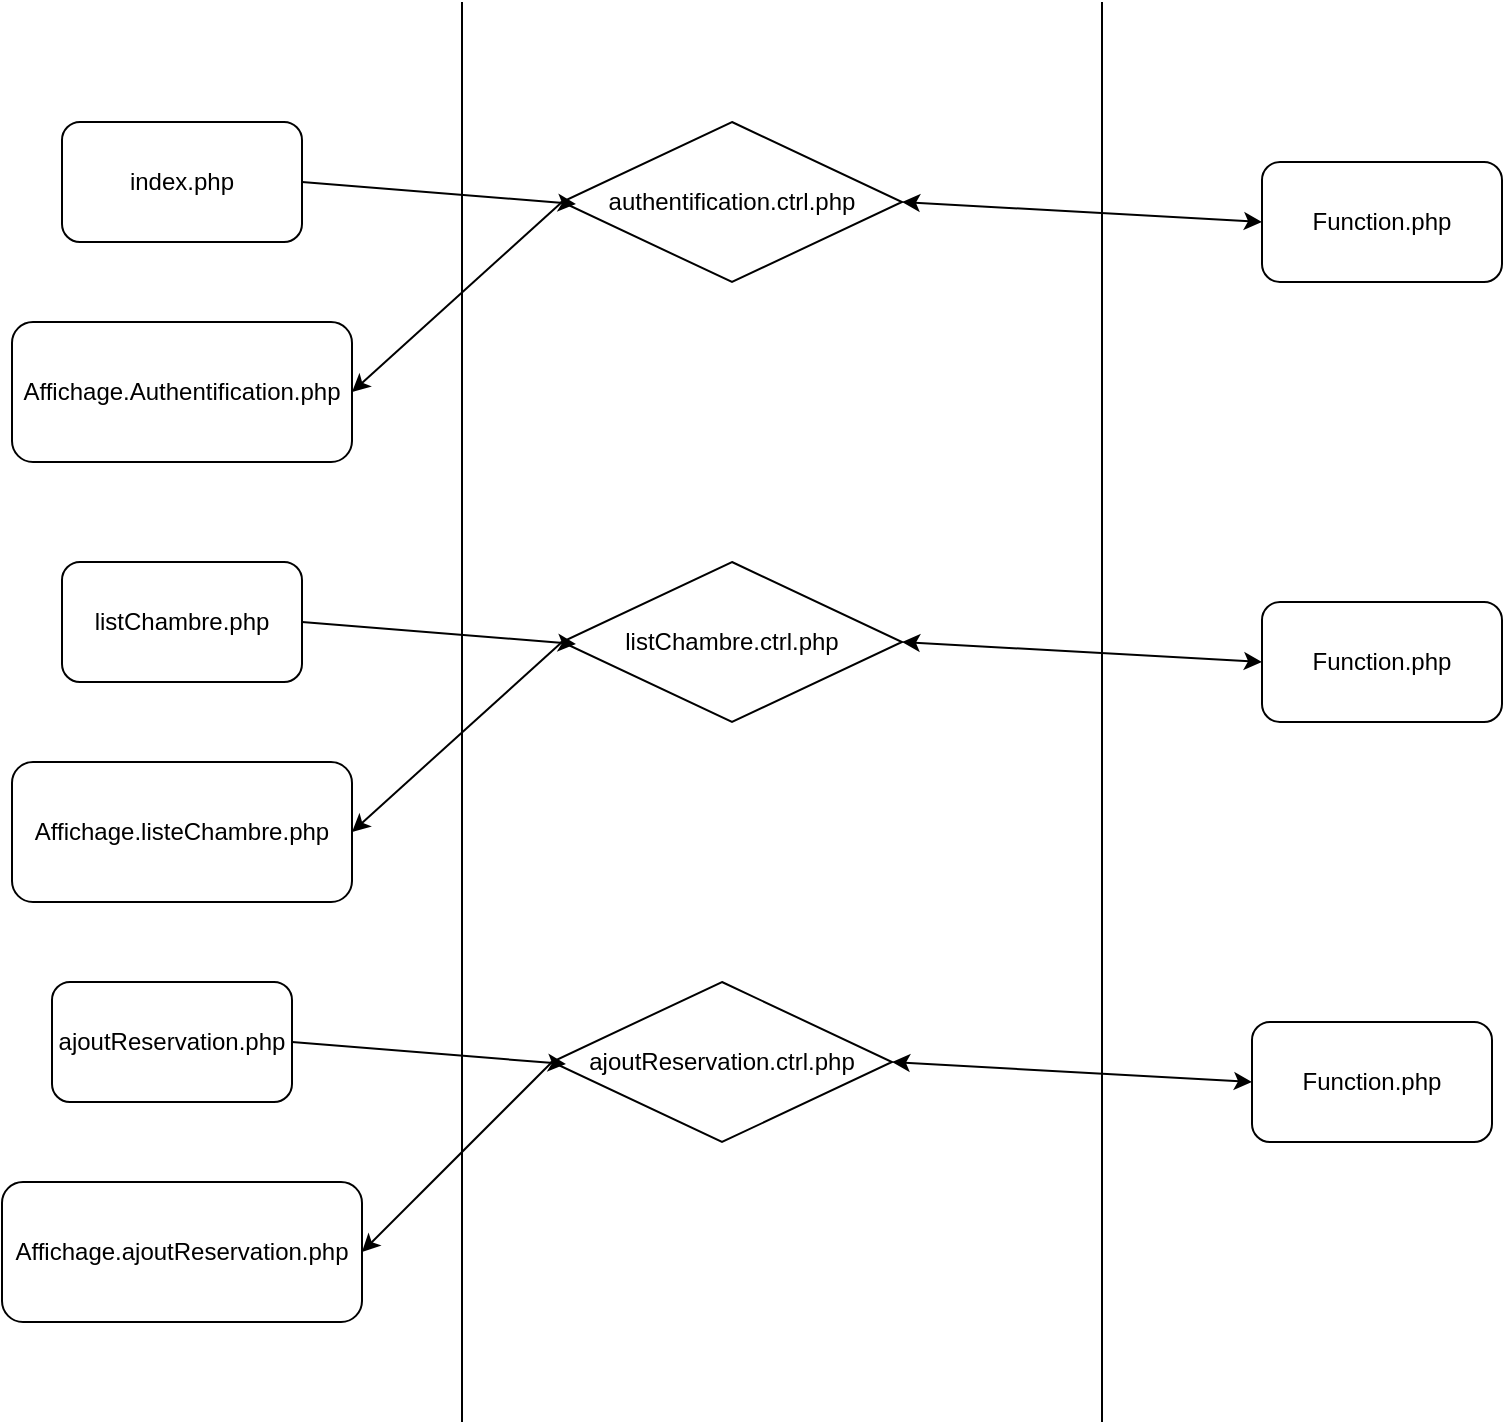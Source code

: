 <mxfile version="21.5.2" type="device">
  <diagram name="Page-1" id="HPhnUoFw0Fnk64IFHmzL">
    <mxGraphModel dx="1434" dy="696" grid="1" gridSize="10" guides="1" tooltips="1" connect="1" arrows="1" fold="1" page="1" pageScale="1" pageWidth="827" pageHeight="1169" math="0" shadow="0">
      <root>
        <mxCell id="0" />
        <mxCell id="1" parent="0" />
        <mxCell id="a3CLxq28i4uvp-SdU6q9-1" value="index.php" style="rounded=1;whiteSpace=wrap;html=1;" vertex="1" parent="1">
          <mxGeometry x="40" y="100" width="120" height="60" as="geometry" />
        </mxCell>
        <mxCell id="a3CLxq28i4uvp-SdU6q9-2" value="" style="endArrow=none;html=1;rounded=0;" edge="1" parent="1">
          <mxGeometry width="50" height="50" relative="1" as="geometry">
            <mxPoint x="240" y="750" as="sourcePoint" />
            <mxPoint x="240" y="40" as="targetPoint" />
          </mxGeometry>
        </mxCell>
        <mxCell id="a3CLxq28i4uvp-SdU6q9-3" value="authentification.ctrl.php" style="rhombus;whiteSpace=wrap;html=1;" vertex="1" parent="1">
          <mxGeometry x="290" y="100" width="170" height="80" as="geometry" />
        </mxCell>
        <mxCell id="a3CLxq28i4uvp-SdU6q9-4" value="" style="endArrow=none;html=1;rounded=0;" edge="1" parent="1">
          <mxGeometry width="50" height="50" relative="1" as="geometry">
            <mxPoint x="560" y="750" as="sourcePoint" />
            <mxPoint x="560" y="40" as="targetPoint" />
          </mxGeometry>
        </mxCell>
        <mxCell id="a3CLxq28i4uvp-SdU6q9-5" value="" style="endArrow=classic;html=1;rounded=0;exitX=1;exitY=0.5;exitDx=0;exitDy=0;entryX=0.041;entryY=0.513;entryDx=0;entryDy=0;entryPerimeter=0;" edge="1" parent="1" source="a3CLxq28i4uvp-SdU6q9-1" target="a3CLxq28i4uvp-SdU6q9-3">
          <mxGeometry width="50" height="50" relative="1" as="geometry">
            <mxPoint x="390" y="410" as="sourcePoint" />
            <mxPoint x="440" y="360" as="targetPoint" />
          </mxGeometry>
        </mxCell>
        <mxCell id="a3CLxq28i4uvp-SdU6q9-6" value="Affichage.Authentification.php" style="rounded=1;whiteSpace=wrap;html=1;" vertex="1" parent="1">
          <mxGeometry x="15" y="200" width="170" height="70" as="geometry" />
        </mxCell>
        <mxCell id="a3CLxq28i4uvp-SdU6q9-7" value="Function.php" style="rounded=1;whiteSpace=wrap;html=1;" vertex="1" parent="1">
          <mxGeometry x="640" y="120" width="120" height="60" as="geometry" />
        </mxCell>
        <mxCell id="a3CLxq28i4uvp-SdU6q9-8" value="" style="endArrow=classic;startArrow=classic;html=1;rounded=0;exitX=1;exitY=0.5;exitDx=0;exitDy=0;entryX=0;entryY=0.5;entryDx=0;entryDy=0;" edge="1" parent="1" source="a3CLxq28i4uvp-SdU6q9-3" target="a3CLxq28i4uvp-SdU6q9-7">
          <mxGeometry width="50" height="50" relative="1" as="geometry">
            <mxPoint x="580" y="200" as="sourcePoint" />
            <mxPoint x="630" y="150" as="targetPoint" />
          </mxGeometry>
        </mxCell>
        <mxCell id="a3CLxq28i4uvp-SdU6q9-9" value="" style="endArrow=classic;html=1;rounded=0;exitX=0;exitY=0.5;exitDx=0;exitDy=0;entryX=1;entryY=0.5;entryDx=0;entryDy=0;" edge="1" parent="1" source="a3CLxq28i4uvp-SdU6q9-3" target="a3CLxq28i4uvp-SdU6q9-6">
          <mxGeometry width="50" height="50" relative="1" as="geometry">
            <mxPoint x="390" y="410" as="sourcePoint" />
            <mxPoint x="440" y="360" as="targetPoint" />
          </mxGeometry>
        </mxCell>
        <mxCell id="a3CLxq28i4uvp-SdU6q9-17" value="listChambre.php" style="rounded=1;whiteSpace=wrap;html=1;" vertex="1" parent="1">
          <mxGeometry x="40" y="320" width="120" height="60" as="geometry" />
        </mxCell>
        <mxCell id="a3CLxq28i4uvp-SdU6q9-18" value="listChambre.ctrl.php" style="rhombus;whiteSpace=wrap;html=1;" vertex="1" parent="1">
          <mxGeometry x="290" y="320" width="170" height="80" as="geometry" />
        </mxCell>
        <mxCell id="a3CLxq28i4uvp-SdU6q9-19" value="" style="endArrow=classic;html=1;rounded=0;exitX=1;exitY=0.5;exitDx=0;exitDy=0;entryX=0.041;entryY=0.513;entryDx=0;entryDy=0;entryPerimeter=0;" edge="1" parent="1" source="a3CLxq28i4uvp-SdU6q9-17" target="a3CLxq28i4uvp-SdU6q9-18">
          <mxGeometry width="50" height="50" relative="1" as="geometry">
            <mxPoint x="390" y="630" as="sourcePoint" />
            <mxPoint x="440" y="580" as="targetPoint" />
          </mxGeometry>
        </mxCell>
        <mxCell id="a3CLxq28i4uvp-SdU6q9-20" value="Affichage.listeChambre.php" style="rounded=1;whiteSpace=wrap;html=1;" vertex="1" parent="1">
          <mxGeometry x="15" y="420" width="170" height="70" as="geometry" />
        </mxCell>
        <mxCell id="a3CLxq28i4uvp-SdU6q9-21" value="Function.php" style="rounded=1;whiteSpace=wrap;html=1;" vertex="1" parent="1">
          <mxGeometry x="640" y="340" width="120" height="60" as="geometry" />
        </mxCell>
        <mxCell id="a3CLxq28i4uvp-SdU6q9-22" value="" style="endArrow=classic;startArrow=classic;html=1;rounded=0;exitX=1;exitY=0.5;exitDx=0;exitDy=0;entryX=0;entryY=0.5;entryDx=0;entryDy=0;" edge="1" parent="1" source="a3CLxq28i4uvp-SdU6q9-18" target="a3CLxq28i4uvp-SdU6q9-21">
          <mxGeometry width="50" height="50" relative="1" as="geometry">
            <mxPoint x="580" y="420" as="sourcePoint" />
            <mxPoint x="630" y="370" as="targetPoint" />
          </mxGeometry>
        </mxCell>
        <mxCell id="a3CLxq28i4uvp-SdU6q9-23" value="" style="endArrow=classic;html=1;rounded=0;exitX=0;exitY=0.5;exitDx=0;exitDy=0;entryX=1;entryY=0.5;entryDx=0;entryDy=0;" edge="1" parent="1" source="a3CLxq28i4uvp-SdU6q9-18" target="a3CLxq28i4uvp-SdU6q9-20">
          <mxGeometry width="50" height="50" relative="1" as="geometry">
            <mxPoint x="390" y="630" as="sourcePoint" />
            <mxPoint x="440" y="580" as="targetPoint" />
          </mxGeometry>
        </mxCell>
        <mxCell id="a3CLxq28i4uvp-SdU6q9-24" value="ajoutReservation.php" style="rounded=1;whiteSpace=wrap;html=1;" vertex="1" parent="1">
          <mxGeometry x="35" y="530" width="120" height="60" as="geometry" />
        </mxCell>
        <mxCell id="a3CLxq28i4uvp-SdU6q9-25" value="ajoutReservation.ctrl.php" style="rhombus;whiteSpace=wrap;html=1;" vertex="1" parent="1">
          <mxGeometry x="285" y="530" width="170" height="80" as="geometry" />
        </mxCell>
        <mxCell id="a3CLxq28i4uvp-SdU6q9-26" value="" style="endArrow=classic;html=1;rounded=0;exitX=1;exitY=0.5;exitDx=0;exitDy=0;entryX=0.041;entryY=0.513;entryDx=0;entryDy=0;entryPerimeter=0;" edge="1" parent="1" source="a3CLxq28i4uvp-SdU6q9-24" target="a3CLxq28i4uvp-SdU6q9-25">
          <mxGeometry width="50" height="50" relative="1" as="geometry">
            <mxPoint x="385" y="840" as="sourcePoint" />
            <mxPoint x="435" y="790" as="targetPoint" />
          </mxGeometry>
        </mxCell>
        <mxCell id="a3CLxq28i4uvp-SdU6q9-27" value="Affichage.ajoutReservation.php" style="rounded=1;whiteSpace=wrap;html=1;" vertex="1" parent="1">
          <mxGeometry x="10" y="630" width="180" height="70" as="geometry" />
        </mxCell>
        <mxCell id="a3CLxq28i4uvp-SdU6q9-28" value="Function.php" style="rounded=1;whiteSpace=wrap;html=1;" vertex="1" parent="1">
          <mxGeometry x="635" y="550" width="120" height="60" as="geometry" />
        </mxCell>
        <mxCell id="a3CLxq28i4uvp-SdU6q9-29" value="" style="endArrow=classic;startArrow=classic;html=1;rounded=0;exitX=1;exitY=0.5;exitDx=0;exitDy=0;entryX=0;entryY=0.5;entryDx=0;entryDy=0;" edge="1" parent="1" source="a3CLxq28i4uvp-SdU6q9-25" target="a3CLxq28i4uvp-SdU6q9-28">
          <mxGeometry width="50" height="50" relative="1" as="geometry">
            <mxPoint x="575" y="630" as="sourcePoint" />
            <mxPoint x="625" y="580" as="targetPoint" />
          </mxGeometry>
        </mxCell>
        <mxCell id="a3CLxq28i4uvp-SdU6q9-30" value="" style="endArrow=classic;html=1;rounded=0;exitX=0;exitY=0.5;exitDx=0;exitDy=0;entryX=1;entryY=0.5;entryDx=0;entryDy=0;" edge="1" parent="1" source="a3CLxq28i4uvp-SdU6q9-25" target="a3CLxq28i4uvp-SdU6q9-27">
          <mxGeometry width="50" height="50" relative="1" as="geometry">
            <mxPoint x="385" y="840" as="sourcePoint" />
            <mxPoint x="435" y="790" as="targetPoint" />
          </mxGeometry>
        </mxCell>
      </root>
    </mxGraphModel>
  </diagram>
</mxfile>
